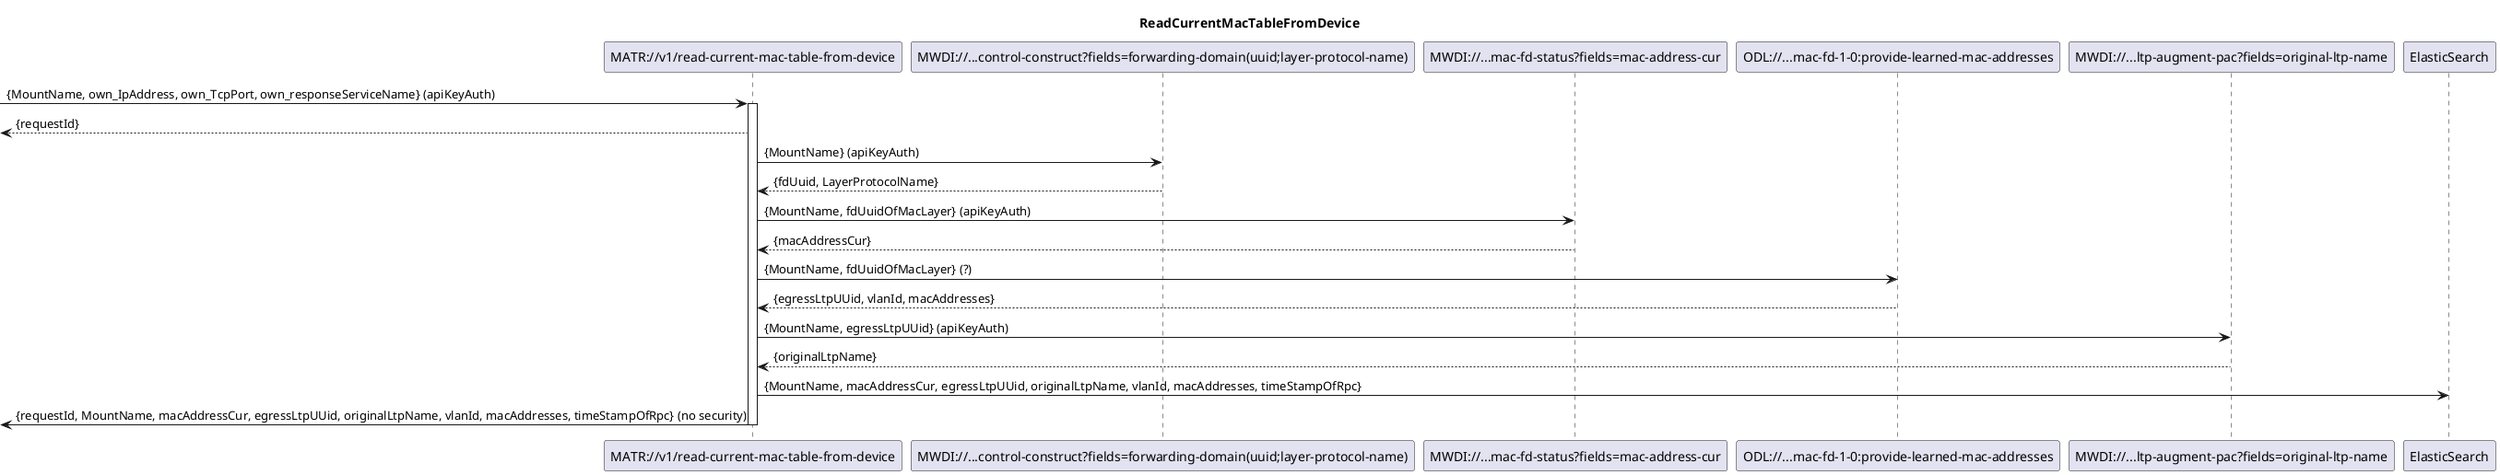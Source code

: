 @startuml 02x_ReadCurrentMacTableFromDevice
skinparam responseMessageBelowArrow true

title ReadCurrentMacTableFromDevice

participant "MATR://v1/read-current-mac-table-from-device"
participant "MWDI://...control-construct?fields=forwarding-domain(uuid;layer-protocol-name)"
participant "MWDI://...mac-fd-status?fields=mac-address-cur"
participant "ODL://...mac-fd-1-0:provide-learned-mac-addresses"
participant "MWDI://...ltp-augment-pac?fields=original-ltp-name"
participant "ElasticSearch"

[-> "MATR://v1/read-current-mac-table-from-device": {MountName, own_IpAddress, own_TcpPort, own_responseServiceName} (apiKeyAuth)
activate "MATR://v1/read-current-mac-table-from-device"
[<-- "MATR://v1/read-current-mac-table-from-device": {requestId}

"MATR://v1/read-current-mac-table-from-device" -> "MWDI://...control-construct?fields=forwarding-domain(uuid;layer-protocol-name)": {MountName} (apiKeyAuth)
"MWDI://...control-construct?fields=forwarding-domain(uuid;layer-protocol-name)" --> "MATR://v1/read-current-mac-table-from-device": {fdUuid, LayerProtocolName}

"MATR://v1/read-current-mac-table-from-device" -> "MWDI://...mac-fd-status?fields=mac-address-cur": {MountName, fdUuidOfMacLayer} (apiKeyAuth)
"MWDI://...mac-fd-status?fields=mac-address-cur" --> "MATR://v1/read-current-mac-table-from-device": {macAddressCur}

"MATR://v1/read-current-mac-table-from-device" -> "ODL://...mac-fd-1-0:provide-learned-mac-addresses": {MountName, fdUuidOfMacLayer} (?)
"ODL://...mac-fd-1-0:provide-learned-mac-addresses" --> "MATR://v1/read-current-mac-table-from-device": {egressLtpUUid, vlanId, macAddresses}

"MATR://v1/read-current-mac-table-from-device" -> "MWDI://...ltp-augment-pac?fields=original-ltp-name": {MountName, egressLtpUUid} (apiKeyAuth)
"MWDI://...ltp-augment-pac?fields=original-ltp-name" --> "MATR://v1/read-current-mac-table-from-device": {originalLtpName}

"MATR://v1/read-current-mac-table-from-device" -> "ElasticSearch": {MountName, macAddressCur, egressLtpUUid, originalLtpName, vlanId, macAddresses, timeStampOfRpc}

[<-"MATR://v1/read-current-mac-table-from-device": {requestId, MountName, macAddressCur, egressLtpUUid, originalLtpName, vlanId, macAddresses, timeStampOfRpc} (no security)
deactivate "MATR://v1/read-current-mac-table-from-device"

@enduml